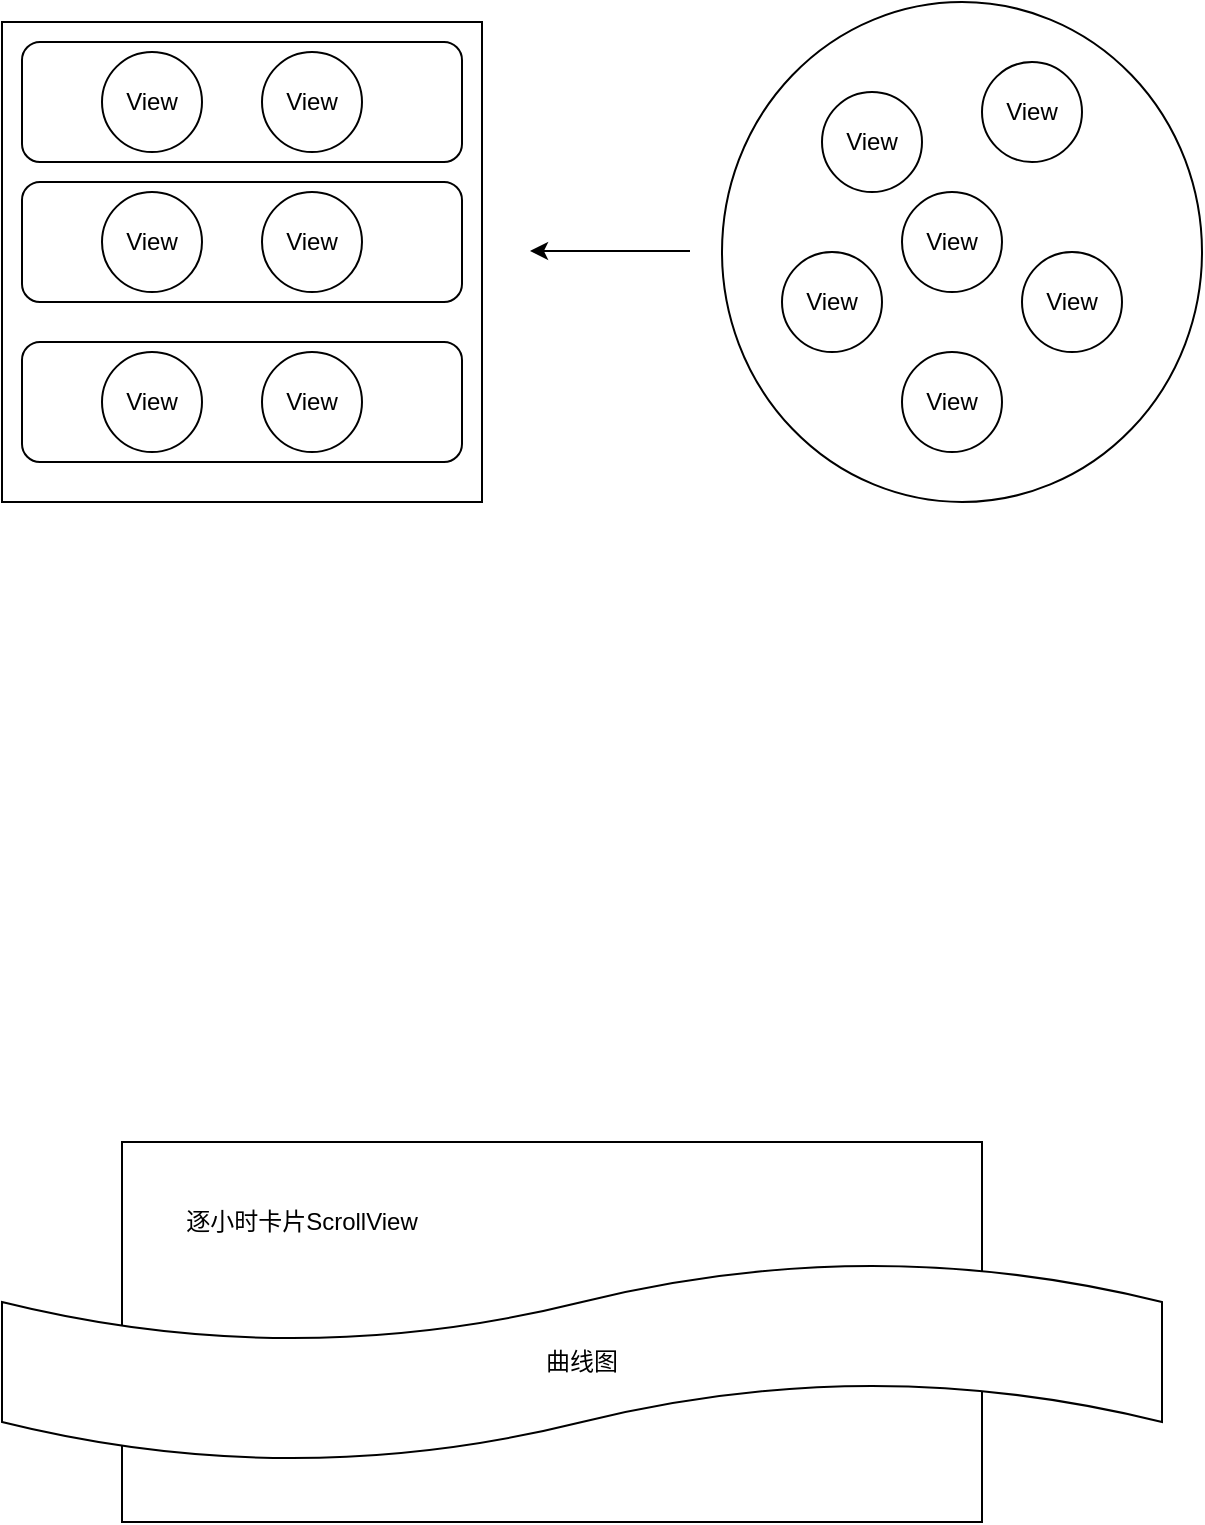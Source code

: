 <mxfile version="25.0.3">
  <diagram name="第 1 页" id="GY57q2VWtPJcynunzRBL">
    <mxGraphModel dx="954" dy="485" grid="1" gridSize="10" guides="1" tooltips="1" connect="1" arrows="1" fold="1" page="1" pageScale="1" pageWidth="827" pageHeight="1169" math="0" shadow="0">
      <root>
        <mxCell id="0" />
        <mxCell id="1" parent="0" />
        <mxCell id="YrjdOQY2QX7prscHD4Ri-1" value="" style="whiteSpace=wrap;html=1;aspect=fixed;" vertex="1" parent="1">
          <mxGeometry x="110" y="80" width="240" height="240" as="geometry" />
        </mxCell>
        <mxCell id="YrjdOQY2QX7prscHD4Ri-3" value="&amp;nbsp; &amp;nbsp; &amp;nbsp; &amp;nbsp; &amp;nbsp; &amp;nbsp; &amp;nbsp; &amp;nbsp; &amp;nbsp; &amp;nbsp; &amp;nbsp; &amp;nbsp; &amp;nbsp; &amp;nbsp; &amp;nbsp; &amp;nbsp; &amp;nbsp; &amp;nbsp; &amp;nbsp; &amp;nbsp; &amp;nbsp; &amp;nbsp; &amp;nbsp;&amp;nbsp;" style="rounded=1;whiteSpace=wrap;html=1;" vertex="1" parent="1">
          <mxGeometry x="120" y="90" width="220" height="60" as="geometry" />
        </mxCell>
        <mxCell id="YrjdOQY2QX7prscHD4Ri-7" value="" style="rounded=1;whiteSpace=wrap;html=1;" vertex="1" parent="1">
          <mxGeometry x="120" y="160" width="220" height="60" as="geometry" />
        </mxCell>
        <mxCell id="YrjdOQY2QX7prscHD4Ri-8" value="" style="rounded=1;whiteSpace=wrap;html=1;" vertex="1" parent="1">
          <mxGeometry x="120" y="240" width="220" height="60" as="geometry" />
        </mxCell>
        <mxCell id="YrjdOQY2QX7prscHD4Ri-9" value="View" style="ellipse;whiteSpace=wrap;html=1;aspect=fixed;" vertex="1" parent="1">
          <mxGeometry x="160" y="95" width="50" height="50" as="geometry" />
        </mxCell>
        <mxCell id="YrjdOQY2QX7prscHD4Ri-10" value="View" style="ellipse;whiteSpace=wrap;html=1;aspect=fixed;" vertex="1" parent="1">
          <mxGeometry x="240" y="95" width="50" height="50" as="geometry" />
        </mxCell>
        <mxCell id="YrjdOQY2QX7prscHD4Ri-11" value="View" style="ellipse;whiteSpace=wrap;html=1;aspect=fixed;" vertex="1" parent="1">
          <mxGeometry x="160" y="165" width="50" height="50" as="geometry" />
        </mxCell>
        <mxCell id="YrjdOQY2QX7prscHD4Ri-12" value="View" style="ellipse;whiteSpace=wrap;html=1;aspect=fixed;" vertex="1" parent="1">
          <mxGeometry x="240" y="165" width="50" height="50" as="geometry" />
        </mxCell>
        <mxCell id="YrjdOQY2QX7prscHD4Ri-13" value="View" style="ellipse;whiteSpace=wrap;html=1;aspect=fixed;" vertex="1" parent="1">
          <mxGeometry x="240" y="245" width="50" height="50" as="geometry" />
        </mxCell>
        <mxCell id="YrjdOQY2QX7prscHD4Ri-14" value="View" style="ellipse;whiteSpace=wrap;html=1;aspect=fixed;" vertex="1" parent="1">
          <mxGeometry x="160" y="245" width="50" height="50" as="geometry" />
        </mxCell>
        <mxCell id="YrjdOQY2QX7prscHD4Ri-15" value="" style="ellipse;whiteSpace=wrap;html=1;" vertex="1" parent="1">
          <mxGeometry x="470" y="70" width="240" height="250" as="geometry" />
        </mxCell>
        <mxCell id="YrjdOQY2QX7prscHD4Ri-16" value="" style="endArrow=classic;html=1;rounded=0;entryX=0.6;entryY=0.7;entryDx=0;entryDy=0;entryPerimeter=0;" edge="1" parent="1">
          <mxGeometry width="50" height="50" relative="1" as="geometry">
            <mxPoint x="454" y="194.5" as="sourcePoint" />
            <mxPoint x="374" y="194.5" as="targetPoint" />
          </mxGeometry>
        </mxCell>
        <mxCell id="YrjdOQY2QX7prscHD4Ri-17" value="View" style="ellipse;whiteSpace=wrap;html=1;aspect=fixed;" vertex="1" parent="1">
          <mxGeometry x="520" y="115" width="50" height="50" as="geometry" />
        </mxCell>
        <mxCell id="YrjdOQY2QX7prscHD4Ri-18" value="View" style="ellipse;whiteSpace=wrap;html=1;aspect=fixed;" vertex="1" parent="1">
          <mxGeometry x="600" y="100" width="50" height="50" as="geometry" />
        </mxCell>
        <mxCell id="YrjdOQY2QX7prscHD4Ri-19" value="View" style="ellipse;whiteSpace=wrap;html=1;aspect=fixed;" vertex="1" parent="1">
          <mxGeometry x="620" y="195" width="50" height="50" as="geometry" />
        </mxCell>
        <mxCell id="YrjdOQY2QX7prscHD4Ri-20" value="View" style="ellipse;whiteSpace=wrap;html=1;aspect=fixed;" vertex="1" parent="1">
          <mxGeometry x="500" y="195" width="50" height="50" as="geometry" />
        </mxCell>
        <mxCell id="YrjdOQY2QX7prscHD4Ri-21" value="View" style="ellipse;whiteSpace=wrap;html=1;aspect=fixed;" vertex="1" parent="1">
          <mxGeometry x="560" y="245" width="50" height="50" as="geometry" />
        </mxCell>
        <mxCell id="YrjdOQY2QX7prscHD4Ri-22" value="View" style="ellipse;whiteSpace=wrap;html=1;aspect=fixed;" vertex="1" parent="1">
          <mxGeometry x="560" y="165" width="50" height="50" as="geometry" />
        </mxCell>
        <mxCell id="YrjdOQY2QX7prscHD4Ri-23" value="" style="rounded=0;whiteSpace=wrap;html=1;" vertex="1" parent="1">
          <mxGeometry x="170" y="640" width="430" height="190" as="geometry" />
        </mxCell>
        <mxCell id="YrjdOQY2QX7prscHD4Ri-24" value="曲线图" style="shape=tape;whiteSpace=wrap;html=1;" vertex="1" parent="1">
          <mxGeometry x="110" y="700" width="580" height="100" as="geometry" />
        </mxCell>
        <mxCell id="YrjdOQY2QX7prscHD4Ri-25" value="逐小时卡片ScrollView" style="rounded=0;whiteSpace=wrap;html=1;strokeColor=none;" vertex="1" parent="1">
          <mxGeometry x="190" y="650" width="140" height="60" as="geometry" />
        </mxCell>
      </root>
    </mxGraphModel>
  </diagram>
</mxfile>
